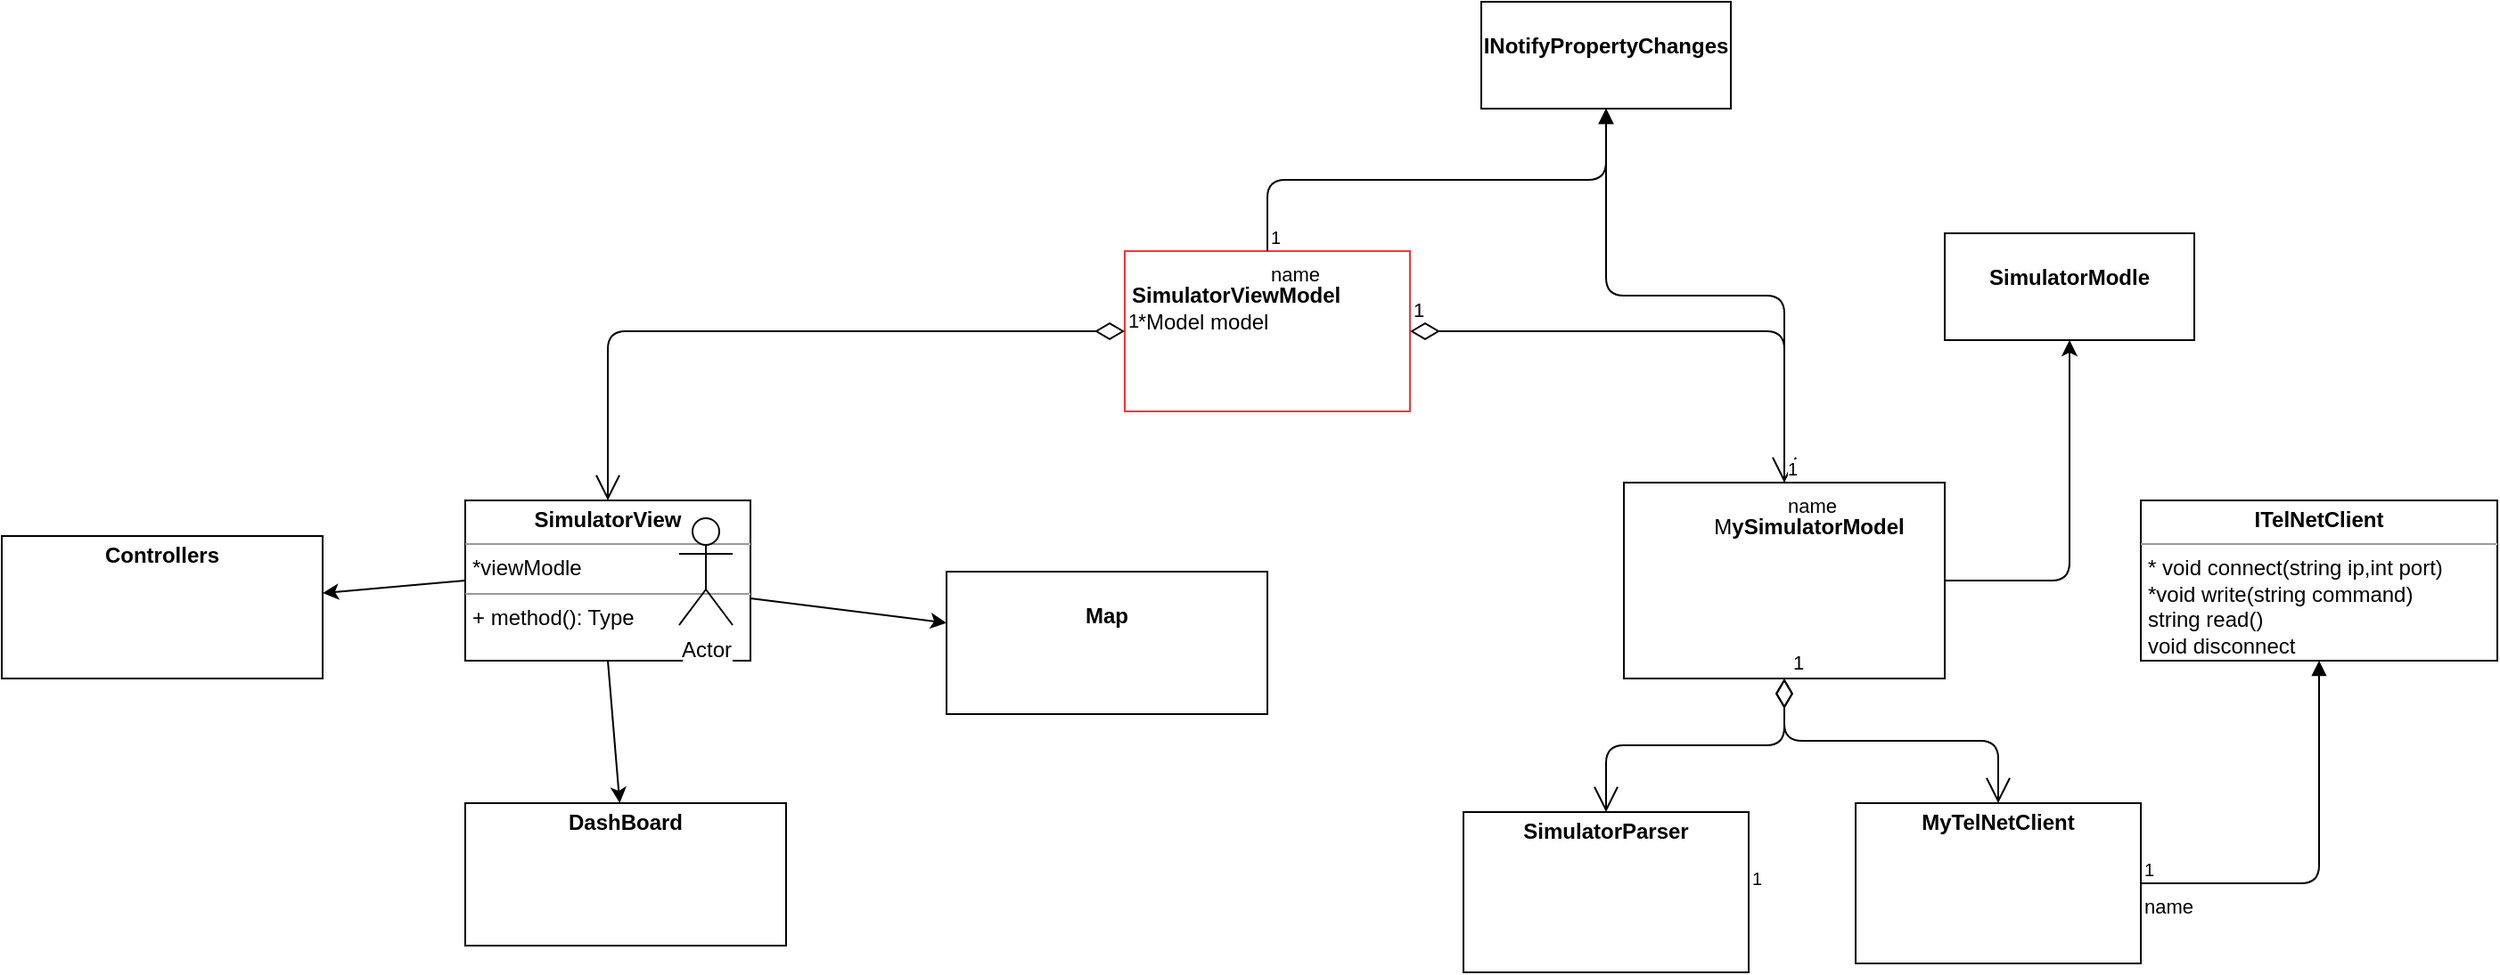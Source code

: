 <mxfile version="12.6.5" type="device"><diagram id="cyUElCzhMcl5qtsEEBpT" name="Page-1"><mxGraphModel dx="2447" dy="948" grid="1" gridSize="10" guides="1" tooltips="1" connect="1" arrows="1" fold="1" page="1" pageScale="1" pageWidth="1169" pageHeight="827" math="0" shadow="0"><root><mxCell id="0"/><mxCell id="1" parent="0"/><mxCell id="tZSynaYypxDVGbkXfjrd-1" value="&lt;p style=&quot;margin: 0px ; margin-top: 4px ; text-align: center&quot;&gt;&lt;/p&gt;&lt;p style=&quot;margin: 0px ; margin-left: 4px&quot;&gt;&lt;b&gt;&lt;br&gt;&lt;/b&gt;&lt;/p&gt;&lt;p style=&quot;margin: 0px ; margin-left: 4px&quot;&gt;&lt;b&gt;SimulatorViewModel&lt;/b&gt;&lt;/p&gt;&lt;p style=&quot;margin: 0px ; margin-left: 4px&quot;&gt;&lt;span&gt;&amp;nbsp;*Model model&lt;/span&gt;&lt;br&gt;&lt;/p&gt;" style="verticalAlign=top;align=left;overflow=fill;fontSize=12;fontFamily=Helvetica;html=1;strokeColor=#FF3333;" vertex="1" parent="1"><mxGeometry x="470" y="160" width="160" height="90" as="geometry"/></mxCell><mxCell id="tZSynaYypxDVGbkXfjrd-3" value="1" style="endArrow=open;html=1;endSize=12;startArrow=diamondThin;startSize=14;startFill=0;edgeStyle=orthogonalEdgeStyle;align=left;verticalAlign=bottom;" edge="1" parent="1" source="tZSynaYypxDVGbkXfjrd-1" target="tZSynaYypxDVGbkXfjrd-4"><mxGeometry x="-1" y="3" relative="1" as="geometry"><mxPoint x="710" y="240" as="sourcePoint"/><mxPoint x="850" y="340" as="targetPoint"/></mxGeometry></mxCell><mxCell id="tZSynaYypxDVGbkXfjrd-17" style="edgeStyle=orthogonalEdgeStyle;rounded=0;orthogonalLoop=1;jettySize=auto;html=1;exitX=0.5;exitY=0;exitDx=0;exitDy=0;" edge="1" parent="1" source="tZSynaYypxDVGbkXfjrd-4"><mxGeometry relative="1" as="geometry"><mxPoint x="850" y="300" as="targetPoint"/></mxGeometry></mxCell><mxCell id="tZSynaYypxDVGbkXfjrd-4" value="&lt;p style=&quot;margin: 0px ; margin-top: 4px ; text-align: center&quot;&gt;&lt;/p&gt;&lt;p style=&quot;margin: 0px ; margin-left: 4px&quot;&gt;&lt;b&gt;&amp;nbsp; &amp;nbsp; &amp;nbsp; &amp;nbsp; &amp;nbsp; &amp;nbsp;&amp;nbsp;&lt;/b&gt;&lt;/p&gt;&lt;p style=&quot;margin: 0px ; margin-left: 4px&quot;&gt;&amp;nbsp; &amp;nbsp; &amp;nbsp; &amp;nbsp; &amp;nbsp; &amp;nbsp; &amp;nbsp; M&lt;b&gt;ySimulatorModel&lt;/b&gt;&lt;/p&gt;&lt;p style=&quot;margin: 0px ; margin-left: 4px&quot;&gt;&lt;br&gt;&lt;/p&gt;" style="verticalAlign=top;align=left;overflow=fill;fontSize=12;fontFamily=Helvetica;html=1;" vertex="1" parent="1"><mxGeometry x="750" y="290" width="180" height="110" as="geometry"/></mxCell><mxCell id="tZSynaYypxDVGbkXfjrd-5" value="1" style="endArrow=open;html=1;endSize=12;startArrow=diamondThin;startSize=14;startFill=0;edgeStyle=orthogonalEdgeStyle;align=left;verticalAlign=bottom;" edge="1" parent="1" source="tZSynaYypxDVGbkXfjrd-1" target="tZSynaYypxDVGbkXfjrd-6"><mxGeometry x="-1" y="3" relative="1" as="geometry"><mxPoint x="320" y="289.999" as="sourcePoint"/><mxPoint x="160" y="290" as="targetPoint"/></mxGeometry></mxCell><mxCell id="tZSynaYypxDVGbkXfjrd-6" value="&lt;p style=&quot;margin: 0px ; margin-top: 4px ; text-align: center&quot;&gt;&lt;b&gt;SimulatorView&lt;/b&gt;&lt;/p&gt;&lt;hr size=&quot;1&quot;&gt;&lt;p style=&quot;margin: 0px ; margin-left: 4px&quot;&gt;*viewModle&amp;nbsp;&lt;/p&gt;&lt;hr size=&quot;1&quot;&gt;&lt;p style=&quot;margin: 0px ; margin-left: 4px&quot;&gt;+ method(): Type&lt;/p&gt;" style="verticalAlign=top;align=left;overflow=fill;fontSize=12;fontFamily=Helvetica;html=1;" vertex="1" parent="1"><mxGeometry x="100" y="300" width="160" height="90" as="geometry"/></mxCell><mxCell id="tZSynaYypxDVGbkXfjrd-8" value="1" style="endArrow=open;html=1;endSize=12;startArrow=diamondThin;startSize=14;startFill=0;edgeStyle=orthogonalEdgeStyle;align=left;verticalAlign=bottom;" edge="1" parent="1" source="tZSynaYypxDVGbkXfjrd-4" target="tZSynaYypxDVGbkXfjrd-9"><mxGeometry x="-1" y="3" relative="1" as="geometry"><mxPoint x="750" y="469.999" as="sourcePoint"/><mxPoint x="980" y="460" as="targetPoint"/></mxGeometry></mxCell><mxCell id="tZSynaYypxDVGbkXfjrd-9" value="&lt;p style=&quot;margin: 0px ; margin-top: 4px ; text-align: center&quot;&gt;&lt;b&gt;MyTelNetClient&lt;/b&gt;&lt;/p&gt;" style="verticalAlign=top;align=left;overflow=fill;fontSize=12;fontFamily=Helvetica;html=1;" vertex="1" parent="1"><mxGeometry x="880" y="470" width="160" height="90" as="geometry"/></mxCell><mxCell id="tZSynaYypxDVGbkXfjrd-10" value="&lt;p style=&quot;margin: 0px ; margin-top: 4px ; text-align: center&quot;&gt;&lt;br&gt;&lt;b&gt;INotifyPropertyChanges&lt;/b&gt;&lt;/p&gt;" style="verticalAlign=top;align=left;overflow=fill;fontSize=12;fontFamily=Helvetica;html=1;" vertex="1" parent="1"><mxGeometry x="670" y="20" width="140" height="60" as="geometry"/></mxCell><mxCell id="tZSynaYypxDVGbkXfjrd-11" value="name" style="endArrow=block;endFill=1;html=1;edgeStyle=orthogonalEdgeStyle;align=left;verticalAlign=top;" edge="1" parent="1" source="tZSynaYypxDVGbkXfjrd-4" target="tZSynaYypxDVGbkXfjrd-10"><mxGeometry x="-1" relative="1" as="geometry"><mxPoint x="860" y="160" as="sourcePoint"/><mxPoint x="910" y="70" as="targetPoint"/><Array as="points"><mxPoint x="840" y="185"/><mxPoint x="740" y="185"/></Array></mxGeometry></mxCell><mxCell id="tZSynaYypxDVGbkXfjrd-12" value="1" style="resizable=0;html=1;align=left;verticalAlign=bottom;labelBackgroundColor=#ffffff;fontSize=10;" connectable="0" vertex="1" parent="tZSynaYypxDVGbkXfjrd-11"><mxGeometry x="-1" relative="1" as="geometry"/></mxCell><mxCell id="tZSynaYypxDVGbkXfjrd-15" value="name" style="endArrow=block;endFill=1;html=1;edgeStyle=orthogonalEdgeStyle;align=left;verticalAlign=top;exitX=0.5;exitY=0;exitDx=0;exitDy=0;entryX=0.5;entryY=1;entryDx=0;entryDy=0;" edge="1" parent="1" source="tZSynaYypxDVGbkXfjrd-1" target="tZSynaYypxDVGbkXfjrd-10"><mxGeometry x="-1" relative="1" as="geometry"><mxPoint x="960" y="240" as="sourcePoint"/><mxPoint x="860" y="30" as="targetPoint"/></mxGeometry></mxCell><mxCell id="tZSynaYypxDVGbkXfjrd-16" value="1" style="resizable=0;html=1;align=left;verticalAlign=bottom;labelBackgroundColor=#ffffff;fontSize=10;" connectable="0" vertex="1" parent="tZSynaYypxDVGbkXfjrd-15"><mxGeometry x="-1" relative="1" as="geometry"/></mxCell><mxCell id="tZSynaYypxDVGbkXfjrd-18" value="&lt;p style=&quot;margin: 0px ; margin-top: 4px ; text-align: center&quot;&gt;&lt;b&gt;ITelNetClient&lt;/b&gt;&lt;/p&gt;&lt;hr size=&quot;1&quot;&gt;&lt;p style=&quot;margin: 0px ; margin-left: 4px&quot;&gt;&lt;/p&gt;&lt;p style=&quot;margin: 0px ; margin-left: 4px&quot;&gt;* void connect(string ip,int port)&lt;/p&gt;&lt;p style=&quot;margin: 0px ; margin-left: 4px&quot;&gt;*void write(string command)&lt;/p&gt;&lt;p style=&quot;margin: 0px ; margin-left: 4px&quot;&gt;string read()&lt;/p&gt;&lt;p style=&quot;margin: 0px ; margin-left: 4px&quot;&gt;void disconnect&lt;/p&gt;" style="verticalAlign=top;align=left;overflow=fill;fontSize=12;fontFamily=Helvetica;html=1;" vertex="1" parent="1"><mxGeometry x="1040" y="300" width="200" height="90" as="geometry"/></mxCell><mxCell id="tZSynaYypxDVGbkXfjrd-19" value="name" style="endArrow=block;endFill=1;html=1;edgeStyle=orthogonalEdgeStyle;align=left;verticalAlign=top;exitX=1;exitY=0.5;exitDx=0;exitDy=0;" edge="1" parent="1" source="tZSynaYypxDVGbkXfjrd-9" target="tZSynaYypxDVGbkXfjrd-18"><mxGeometry x="-1" relative="1" as="geometry"><mxPoint x="1030" y="610" as="sourcePoint"/><mxPoint x="1190" y="610" as="targetPoint"/></mxGeometry></mxCell><mxCell id="tZSynaYypxDVGbkXfjrd-20" value="1" style="resizable=0;html=1;align=left;verticalAlign=bottom;labelBackgroundColor=#ffffff;fontSize=10;" connectable="0" vertex="1" parent="tZSynaYypxDVGbkXfjrd-19"><mxGeometry x="-1" relative="1" as="geometry"/></mxCell><mxCell id="tZSynaYypxDVGbkXfjrd-22" value="" style="endArrow=classic;html=1;" edge="1" parent="1" source="tZSynaYypxDVGbkXfjrd-6" target="tZSynaYypxDVGbkXfjrd-25"><mxGeometry width="50" height="50" relative="1" as="geometry"><mxPoint x="100" y="630" as="sourcePoint"/><mxPoint x="360" y="360" as="targetPoint"/></mxGeometry></mxCell><mxCell id="tZSynaYypxDVGbkXfjrd-24" value="Actor" style="shape=umlActor;verticalLabelPosition=bottom;labelBackgroundColor=#ffffff;verticalAlign=top;html=1;" vertex="1" parent="1"><mxGeometry x="220" y="310" width="30" height="60" as="geometry"/></mxCell><mxCell id="tZSynaYypxDVGbkXfjrd-25" value="&lt;p style=&quot;margin: 0px ; margin-top: 4px ; text-align: center&quot;&gt;&lt;br&gt;&lt;b&gt;Map&lt;/b&gt;&lt;/p&gt;" style="verticalAlign=top;align=left;overflow=fill;fontSize=12;fontFamily=Helvetica;html=1;" vertex="1" parent="1"><mxGeometry x="370" y="340" width="180" height="80" as="geometry"/></mxCell><mxCell id="tZSynaYypxDVGbkXfjrd-26" style="edgeStyle=orthogonalEdgeStyle;rounded=0;orthogonalLoop=1;jettySize=auto;html=1;exitX=0.5;exitY=1;exitDx=0;exitDy=0;" edge="1" parent="1" source="tZSynaYypxDVGbkXfjrd-25" target="tZSynaYypxDVGbkXfjrd-25"><mxGeometry relative="1" as="geometry"/></mxCell><mxCell id="tZSynaYypxDVGbkXfjrd-27" value="" style="endArrow=classic;html=1;exitX=0.5;exitY=1;exitDx=0;exitDy=0;" edge="1" parent="1" target="tZSynaYypxDVGbkXfjrd-28" source="tZSynaYypxDVGbkXfjrd-6"><mxGeometry width="50" height="50" relative="1" as="geometry"><mxPoint x="230.002" y="394.41" as="sourcePoint"/><mxPoint x="225.47" y="498.82" as="targetPoint"/></mxGeometry></mxCell><mxCell id="tZSynaYypxDVGbkXfjrd-28" value="&lt;p style=&quot;margin: 0px ; margin-top: 4px ; text-align: center&quot;&gt;&lt;b&gt;DashBoard&lt;/b&gt;&lt;/p&gt;" style="verticalAlign=top;align=left;overflow=fill;fontSize=12;fontFamily=Helvetica;html=1;" vertex="1" parent="1"><mxGeometry x="100" y="470" width="180" height="80" as="geometry"/></mxCell><mxCell id="tZSynaYypxDVGbkXfjrd-29" style="edgeStyle=orthogonalEdgeStyle;rounded=0;orthogonalLoop=1;jettySize=auto;html=1;exitX=0.5;exitY=1;exitDx=0;exitDy=0;" edge="1" parent="1" source="tZSynaYypxDVGbkXfjrd-28" target="tZSynaYypxDVGbkXfjrd-28"><mxGeometry relative="1" as="geometry"/></mxCell><mxCell id="tZSynaYypxDVGbkXfjrd-30" value="" style="endArrow=classic;html=1;exitX=0;exitY=0.5;exitDx=0;exitDy=0;" edge="1" parent="1" target="tZSynaYypxDVGbkXfjrd-31" source="tZSynaYypxDVGbkXfjrd-6"><mxGeometry width="50" height="50" relative="1" as="geometry"><mxPoint x="-150" y="495" as="sourcePoint"/><mxPoint x="-50" y="500" as="targetPoint"/></mxGeometry></mxCell><mxCell id="tZSynaYypxDVGbkXfjrd-31" value="&lt;p style=&quot;margin: 0px ; margin-top: 4px ; text-align: center&quot;&gt;&lt;b&gt;Controllers&lt;/b&gt;&lt;/p&gt;" style="verticalAlign=top;align=left;overflow=fill;fontSize=12;fontFamily=Helvetica;html=1;" vertex="1" parent="1"><mxGeometry x="-160" y="320" width="180" height="80" as="geometry"/></mxCell><mxCell id="tZSynaYypxDVGbkXfjrd-32" style="edgeStyle=orthogonalEdgeStyle;rounded=0;orthogonalLoop=1;jettySize=auto;html=1;exitX=0.5;exitY=1;exitDx=0;exitDy=0;" edge="1" parent="1" source="tZSynaYypxDVGbkXfjrd-31" target="tZSynaYypxDVGbkXfjrd-31"><mxGeometry relative="1" as="geometry"/></mxCell><mxCell id="tZSynaYypxDVGbkXfjrd-33" value="1" style="endArrow=open;html=1;endSize=12;startArrow=diamondThin;startSize=14;startFill=0;edgeStyle=orthogonalEdgeStyle;align=left;verticalAlign=bottom;exitX=0.5;exitY=1;exitDx=0;exitDy=0;" edge="1" parent="1" target="tZSynaYypxDVGbkXfjrd-34" source="tZSynaYypxDVGbkXfjrd-4"><mxGeometry x="-1" y="3" relative="1" as="geometry"><mxPoint x="870.06" y="370" as="sourcePoint"/><mxPoint x="760" y="465" as="targetPoint"/></mxGeometry></mxCell><mxCell id="tZSynaYypxDVGbkXfjrd-34" value="&lt;p style=&quot;margin: 0px ; margin-top: 4px ; text-align: center&quot;&gt;&lt;b&gt;SimulatorParser&lt;/b&gt;&lt;/p&gt;" style="verticalAlign=top;align=left;overflow=fill;fontSize=12;fontFamily=Helvetica;html=1;" vertex="1" parent="1"><mxGeometry x="660" y="475" width="160" height="90" as="geometry"/></mxCell><mxCell id="tZSynaYypxDVGbkXfjrd-35" value="1" style="resizable=0;html=1;align=left;verticalAlign=bottom;labelBackgroundColor=#ffffff;fontSize=10;" connectable="0" vertex="1" parent="1"><mxGeometry x="820" y="520" as="geometry"/></mxCell><mxCell id="tZSynaYypxDVGbkXfjrd-36" value="" style="endArrow=classic;html=1;exitX=1;exitY=0.5;exitDx=0;exitDy=0;" edge="1" parent="1" source="tZSynaYypxDVGbkXfjrd-4" target="tZSynaYypxDVGbkXfjrd-37"><mxGeometry width="50" height="50" relative="1" as="geometry"><mxPoint x="1110" y="80" as="sourcePoint"/><mxPoint x="1000" y="180" as="targetPoint"/><Array as="points"><mxPoint x="1000" y="345"/></Array></mxGeometry></mxCell><mxCell id="tZSynaYypxDVGbkXfjrd-37" value="&lt;p style=&quot;margin: 0px ; margin-top: 4px ; text-align: center&quot;&gt;&lt;br&gt;&lt;b&gt;SimulatorModle&lt;/b&gt;&lt;/p&gt;&lt;p style=&quot;margin: 0px ; margin-top: 4px ; text-align: center&quot;&gt;&lt;b&gt;&lt;br&gt;&lt;/b&gt;&lt;/p&gt;" style="verticalAlign=top;align=left;overflow=fill;fontSize=12;fontFamily=Helvetica;html=1;" vertex="1" parent="1"><mxGeometry x="930" y="150" width="140" height="60" as="geometry"/></mxCell></root></mxGraphModel></diagram></mxfile>